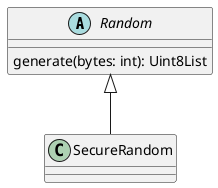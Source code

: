 @startuml generator_classes

abstract class Random {
    generate(bytes: int): Uint8List
}

class SecureRandom extends Random {}

@enduml